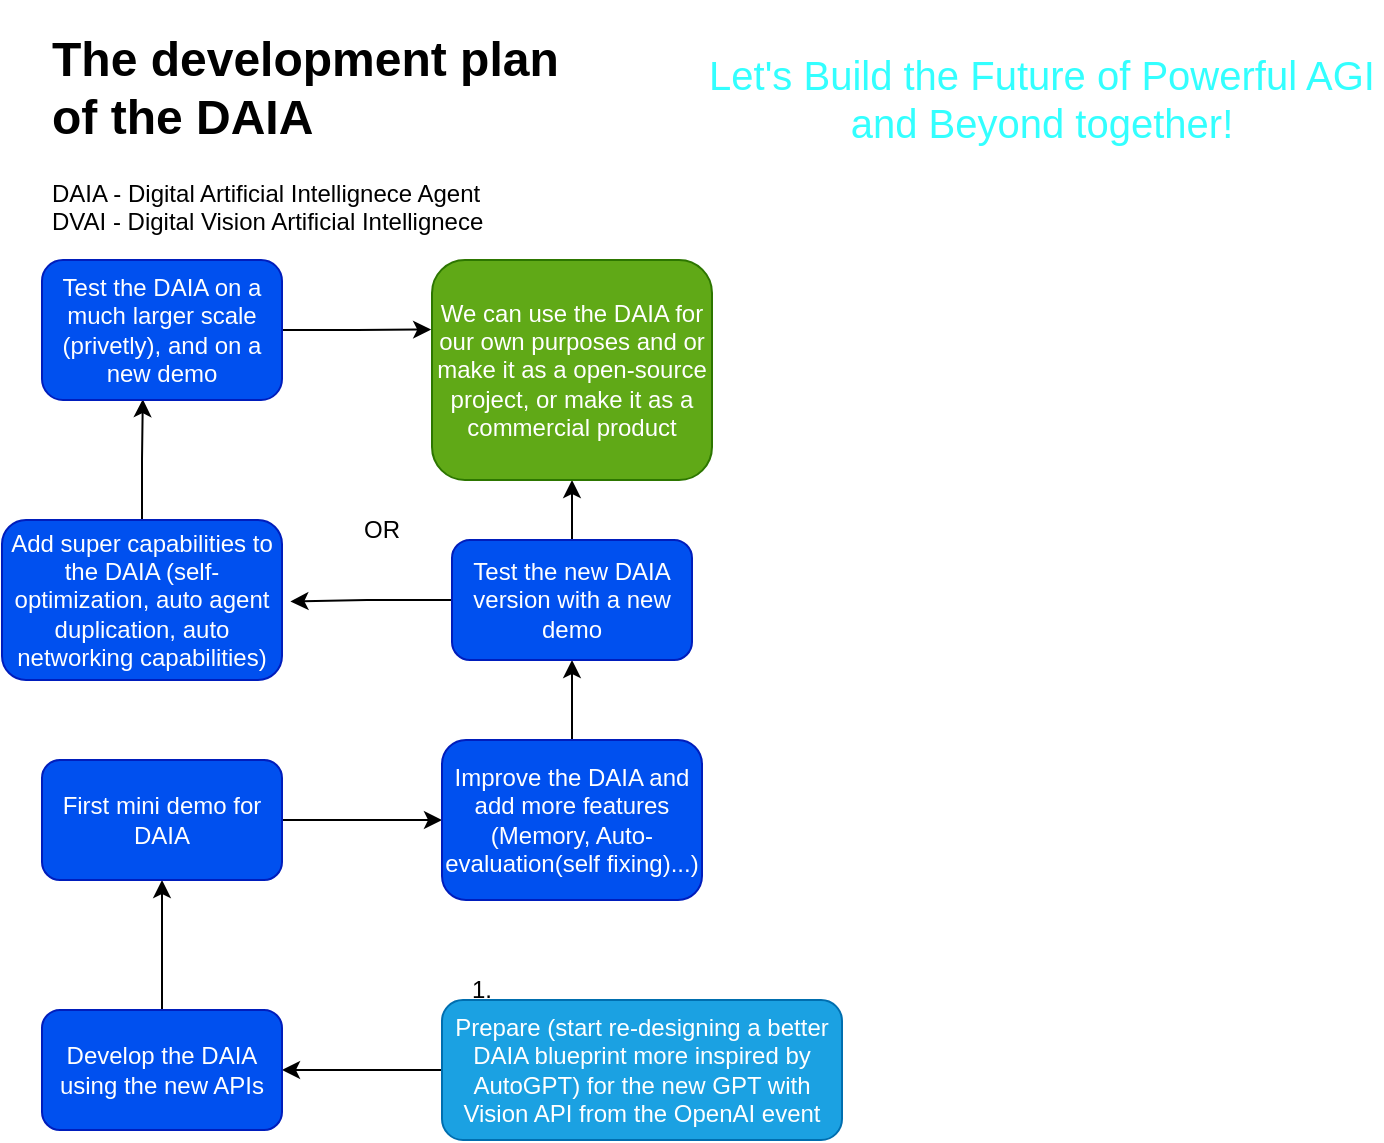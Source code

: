 <mxfile version="21.6.5" type="device">
  <diagram name="Page-1" id="gWzL2GTMoUoIFvpRtcWf">
    <mxGraphModel dx="1430" dy="825" grid="1" gridSize="10" guides="1" tooltips="1" connect="1" arrows="1" fold="1" page="1" pageScale="1" pageWidth="827" pageHeight="1169" math="0" shadow="0">
      <root>
        <mxCell id="0" />
        <mxCell id="1" parent="0" />
        <mxCell id="6EDF7aMCRnxr70zaofOc-1" style="edgeStyle=orthogonalEdgeStyle;rounded=0;orthogonalLoop=1;jettySize=auto;html=1;exitX=0;exitY=0.5;exitDx=0;exitDy=0;entryX=1;entryY=0.5;entryDx=0;entryDy=0;" parent="1" source="bizEwBFf6lZEpzVgn9bI-9" target="bizEwBFf6lZEpzVgn9bI-11" edge="1">
          <mxGeometry relative="1" as="geometry" />
        </mxCell>
        <mxCell id="bizEwBFf6lZEpzVgn9bI-9" value="Prepare (start re-designing a better DAIA blueprint more inspired by AutoGPT) for the new GPT with Vision API from the OpenAI event" style="rounded=1;whiteSpace=wrap;html=1;fillColor=#1ba1e2;fontColor=#ffffff;strokeColor=#006EAF;" parent="1" vertex="1">
          <mxGeometry x="240" y="530" width="200" height="70" as="geometry" />
        </mxCell>
        <mxCell id="6EDF7aMCRnxr70zaofOc-2" style="edgeStyle=orthogonalEdgeStyle;rounded=0;orthogonalLoop=1;jettySize=auto;html=1;entryX=0.5;entryY=1;entryDx=0;entryDy=0;" parent="1" source="bizEwBFf6lZEpzVgn9bI-11" target="bizEwBFf6lZEpzVgn9bI-13" edge="1">
          <mxGeometry relative="1" as="geometry" />
        </mxCell>
        <mxCell id="bizEwBFf6lZEpzVgn9bI-11" value="Develop the DAIA using the new APIs" style="rounded=1;whiteSpace=wrap;html=1;fillColor=#0050ef;fontColor=#ffffff;strokeColor=#001DBC;" parent="1" vertex="1">
          <mxGeometry x="40" y="535" width="120" height="60" as="geometry" />
        </mxCell>
        <mxCell id="6EDF7aMCRnxr70zaofOc-3" style="edgeStyle=orthogonalEdgeStyle;rounded=0;orthogonalLoop=1;jettySize=auto;html=1;entryX=0;entryY=0.5;entryDx=0;entryDy=0;" parent="1" source="bizEwBFf6lZEpzVgn9bI-13" target="bizEwBFf6lZEpzVgn9bI-15" edge="1">
          <mxGeometry relative="1" as="geometry" />
        </mxCell>
        <mxCell id="bizEwBFf6lZEpzVgn9bI-13" value="First mini demo for DAIA" style="rounded=1;whiteSpace=wrap;html=1;fillColor=#0050ef;fontColor=#ffffff;strokeColor=#001DBC;" parent="1" vertex="1">
          <mxGeometry x="40" y="410" width="120" height="60" as="geometry" />
        </mxCell>
        <mxCell id="6EDF7aMCRnxr70zaofOc-6" style="edgeStyle=orthogonalEdgeStyle;rounded=0;orthogonalLoop=1;jettySize=auto;html=1;entryX=0.5;entryY=1;entryDx=0;entryDy=0;" parent="1" source="bizEwBFf6lZEpzVgn9bI-15" target="bizEwBFf6lZEpzVgn9bI-17" edge="1">
          <mxGeometry relative="1" as="geometry" />
        </mxCell>
        <mxCell id="bizEwBFf6lZEpzVgn9bI-15" value="Improve the DAIA and add more features (Memory, Auto-evaluation(self fixing)...)" style="rounded=1;whiteSpace=wrap;html=1;fillColor=#0050ef;fontColor=#ffffff;strokeColor=#001DBC;" parent="1" vertex="1">
          <mxGeometry x="240" y="400" width="130" height="80" as="geometry" />
        </mxCell>
        <mxCell id="6EDF7aMCRnxr70zaofOc-7" style="edgeStyle=orthogonalEdgeStyle;rounded=0;orthogonalLoop=1;jettySize=auto;html=1;entryX=1.03;entryY=0.509;entryDx=0;entryDy=0;entryPerimeter=0;" parent="1" source="bizEwBFf6lZEpzVgn9bI-17" target="bizEwBFf6lZEpzVgn9bI-19" edge="1">
          <mxGeometry relative="1" as="geometry" />
        </mxCell>
        <mxCell id="6EDF7aMCRnxr70zaofOc-14" style="edgeStyle=orthogonalEdgeStyle;rounded=0;orthogonalLoop=1;jettySize=auto;html=1;entryX=0.5;entryY=1;entryDx=0;entryDy=0;" parent="1" source="bizEwBFf6lZEpzVgn9bI-17" target="bizEwBFf6lZEpzVgn9bI-25" edge="1">
          <mxGeometry relative="1" as="geometry" />
        </mxCell>
        <mxCell id="bizEwBFf6lZEpzVgn9bI-17" value="Test the new DAIA version with a new demo" style="rounded=1;whiteSpace=wrap;html=1;fillColor=#0050ef;fontColor=#ffffff;strokeColor=#001DBC;" parent="1" vertex="1">
          <mxGeometry x="245" y="300" width="120" height="60" as="geometry" />
        </mxCell>
        <mxCell id="6EDF7aMCRnxr70zaofOc-11" style="edgeStyle=orthogonalEdgeStyle;rounded=0;orthogonalLoop=1;jettySize=auto;html=1;entryX=0.42;entryY=0.994;entryDx=0;entryDy=0;entryPerimeter=0;" parent="1" source="bizEwBFf6lZEpzVgn9bI-19" target="bizEwBFf6lZEpzVgn9bI-21" edge="1">
          <mxGeometry relative="1" as="geometry" />
        </mxCell>
        <mxCell id="bizEwBFf6lZEpzVgn9bI-19" value="Add super capabilities to the DAIA (self-optimization, auto agent duplication, auto networking capabilities)" style="rounded=1;whiteSpace=wrap;html=1;fillColor=#0050ef;fontColor=#ffffff;strokeColor=#001DBC;" parent="1" vertex="1">
          <mxGeometry x="20" y="290" width="140" height="80" as="geometry" />
        </mxCell>
        <mxCell id="6EDF7aMCRnxr70zaofOc-12" style="edgeStyle=orthogonalEdgeStyle;rounded=0;orthogonalLoop=1;jettySize=auto;html=1;entryX=-0.003;entryY=0.316;entryDx=0;entryDy=0;entryPerimeter=0;" parent="1" source="bizEwBFf6lZEpzVgn9bI-21" target="bizEwBFf6lZEpzVgn9bI-25" edge="1">
          <mxGeometry relative="1" as="geometry" />
        </mxCell>
        <mxCell id="bizEwBFf6lZEpzVgn9bI-21" value="Test the DAIA on a much larger scale (privetly), and on a new demo" style="rounded=1;whiteSpace=wrap;html=1;fillColor=#0050ef;fontColor=#ffffff;strokeColor=#001DBC;" parent="1" vertex="1">
          <mxGeometry x="40" y="160" width="120" height="70" as="geometry" />
        </mxCell>
        <mxCell id="bizEwBFf6lZEpzVgn9bI-25" value="We can use the DAIA for our own purposes and or make it as a open-source project, or make it as a commercial product" style="rounded=1;whiteSpace=wrap;html=1;fillColor=#60a917;fontColor=#ffffff;strokeColor=#2D7600;" parent="1" vertex="1">
          <mxGeometry x="235" y="160" width="140" height="110" as="geometry" />
        </mxCell>
        <mxCell id="bizEwBFf6lZEpzVgn9bI-26" value="&lt;h1&gt;The development plan of the DAIA&lt;/h1&gt;&lt;div&gt;DAIA - Digital Artificial Intellignece Agent&lt;/div&gt;&lt;div&gt;DVAI - Digital Vision Artificial Intellignece&lt;/div&gt;" style="text;html=1;strokeColor=none;fillColor=none;spacing=5;spacingTop=-20;whiteSpace=wrap;overflow=hidden;rounded=0;" parent="1" vertex="1">
          <mxGeometry x="40" y="40" width="270" height="120" as="geometry" />
        </mxCell>
        <mxCell id="bizEwBFf6lZEpzVgn9bI-27" value="1." style="text;html=1;strokeColor=none;fillColor=none;align=center;verticalAlign=middle;whiteSpace=wrap;rounded=0;" parent="1" vertex="1">
          <mxGeometry x="230" y="510" width="60" height="30" as="geometry" />
        </mxCell>
        <mxCell id="6EDF7aMCRnxr70zaofOc-9" value="OR" style="text;html=1;strokeColor=none;fillColor=none;align=center;verticalAlign=middle;whiteSpace=wrap;rounded=0;" parent="1" vertex="1">
          <mxGeometry x="180" y="280" width="60" height="30" as="geometry" />
        </mxCell>
        <mxCell id="UKyjrCsGz-pgtKZ8FkDC-1" value="&lt;font color=&quot;#33ffff&quot; style=&quot;font-size: 20px;&quot;&gt;Let&#39;s Build the Future of Powerful AGI and Beyond together!&lt;/font&gt;" style="text;html=1;strokeColor=none;fillColor=none;align=center;verticalAlign=middle;whiteSpace=wrap;rounded=0;" vertex="1" parent="1">
          <mxGeometry x="370" y="50" width="340" height="57.5" as="geometry" />
        </mxCell>
      </root>
    </mxGraphModel>
  </diagram>
</mxfile>
